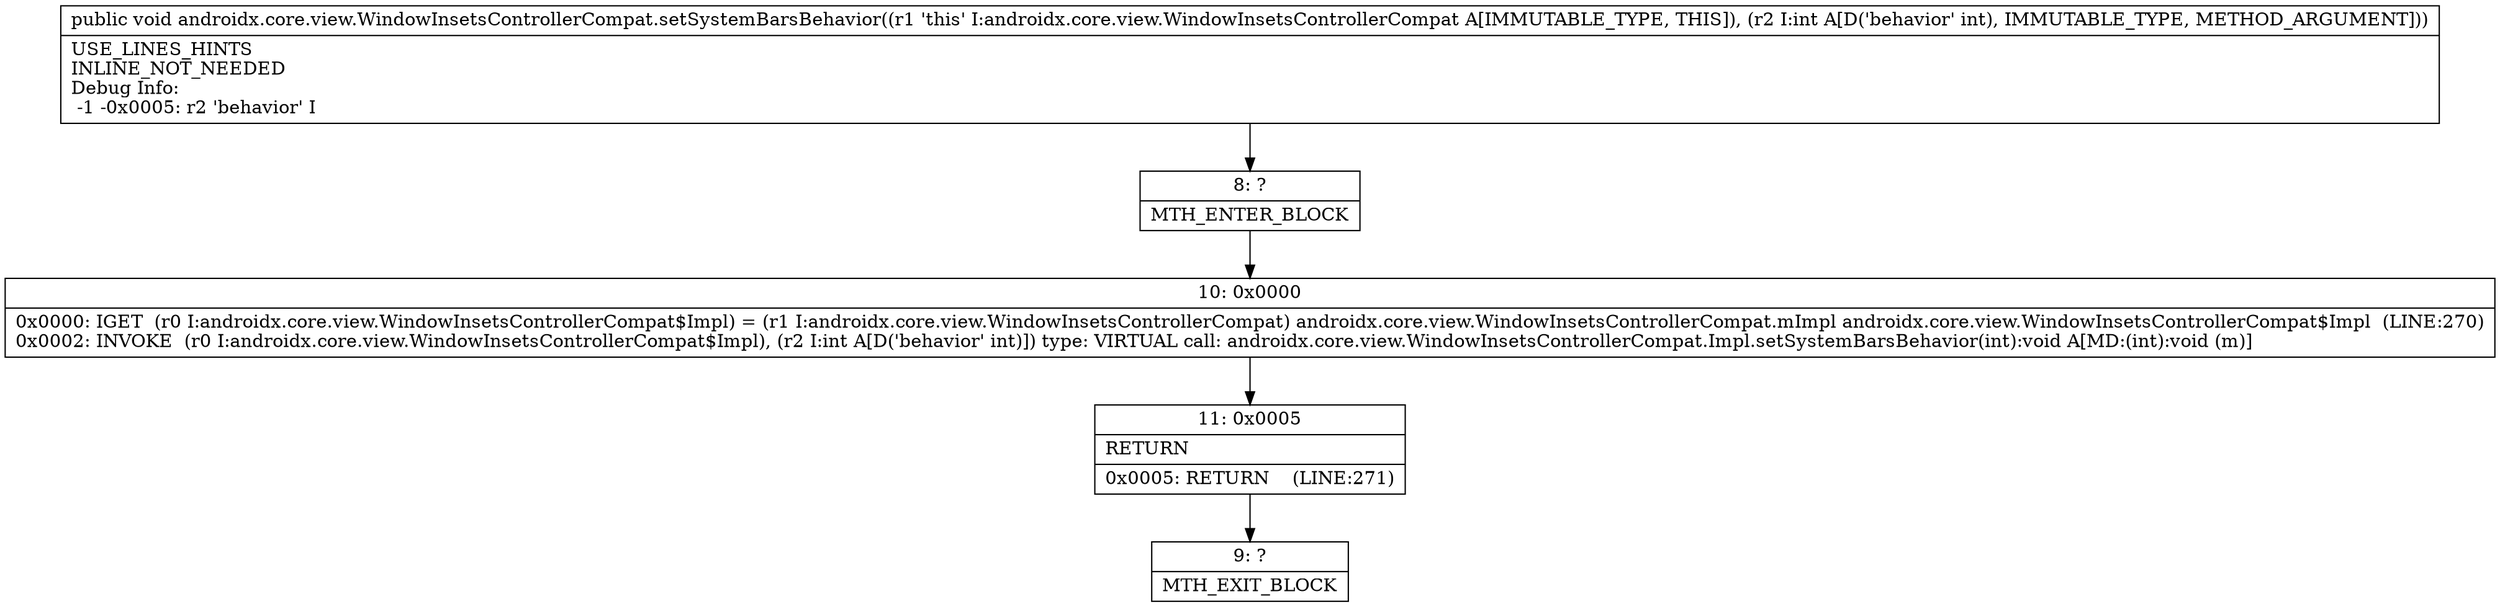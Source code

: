 digraph "CFG forandroidx.core.view.WindowInsetsControllerCompat.setSystemBarsBehavior(I)V" {
Node_8 [shape=record,label="{8\:\ ?|MTH_ENTER_BLOCK\l}"];
Node_10 [shape=record,label="{10\:\ 0x0000|0x0000: IGET  (r0 I:androidx.core.view.WindowInsetsControllerCompat$Impl) = (r1 I:androidx.core.view.WindowInsetsControllerCompat) androidx.core.view.WindowInsetsControllerCompat.mImpl androidx.core.view.WindowInsetsControllerCompat$Impl  (LINE:270)\l0x0002: INVOKE  (r0 I:androidx.core.view.WindowInsetsControllerCompat$Impl), (r2 I:int A[D('behavior' int)]) type: VIRTUAL call: androidx.core.view.WindowInsetsControllerCompat.Impl.setSystemBarsBehavior(int):void A[MD:(int):void (m)]\l}"];
Node_11 [shape=record,label="{11\:\ 0x0005|RETURN\l|0x0005: RETURN    (LINE:271)\l}"];
Node_9 [shape=record,label="{9\:\ ?|MTH_EXIT_BLOCK\l}"];
MethodNode[shape=record,label="{public void androidx.core.view.WindowInsetsControllerCompat.setSystemBarsBehavior((r1 'this' I:androidx.core.view.WindowInsetsControllerCompat A[IMMUTABLE_TYPE, THIS]), (r2 I:int A[D('behavior' int), IMMUTABLE_TYPE, METHOD_ARGUMENT]))  | USE_LINES_HINTS\lINLINE_NOT_NEEDED\lDebug Info:\l  \-1 \-0x0005: r2 'behavior' I\l}"];
MethodNode -> Node_8;Node_8 -> Node_10;
Node_10 -> Node_11;
Node_11 -> Node_9;
}

